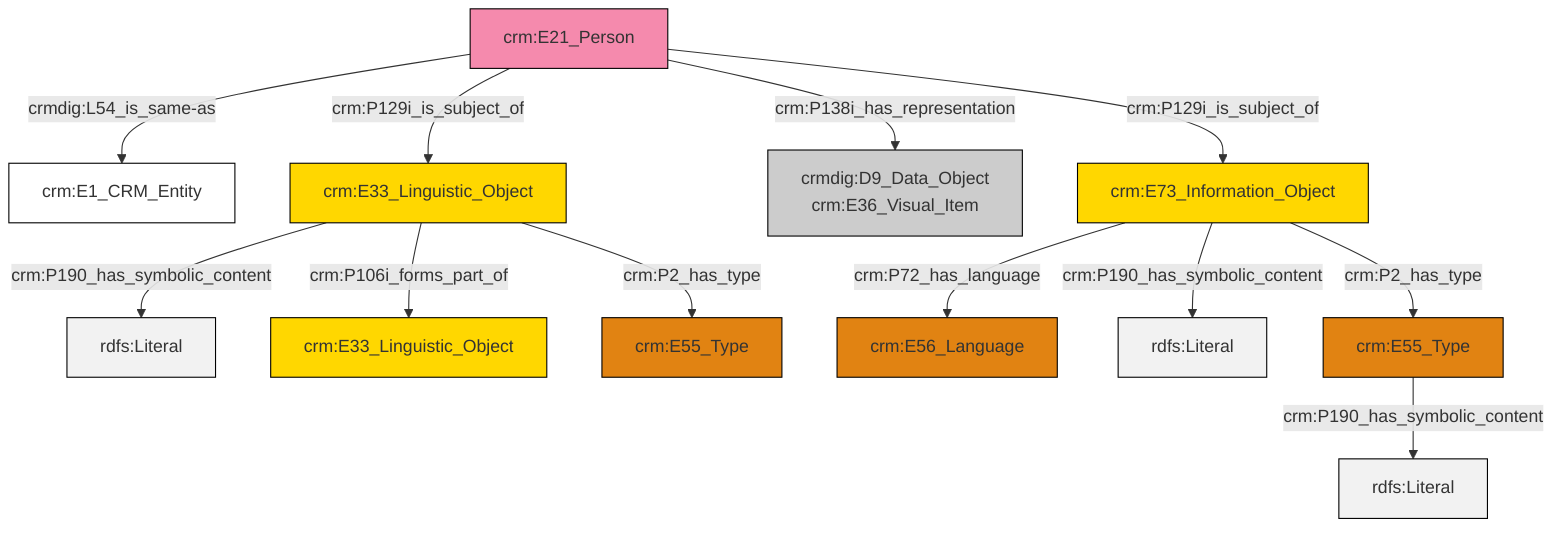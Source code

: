 graph TD
classDef Literal fill:#f2f2f2,stroke:#000000;
classDef CRM_Entity fill:#FFFFFF,stroke:#000000;
classDef Temporal_Entity fill:#00C9E6, stroke:#000000;
classDef Type fill:#E18312, stroke:#000000;
classDef Time-Span fill:#2C9C91, stroke:#000000;
classDef Appellation fill:#FFEB7F, stroke:#000000;
classDef Place fill:#008836, stroke:#000000;
classDef Persistent_Item fill:#B266B2, stroke:#000000;
classDef Conceptual_Object fill:#FFD700, stroke:#000000;
classDef Physical_Thing fill:#D2B48C, stroke:#000000;
classDef Actor fill:#f58aad, stroke:#000000;
classDef PC_Classes fill:#4ce600, stroke:#000000;
classDef Multi fill:#cccccc,stroke:#000000;

0["crm:E73_Information_Object"]:::Conceptual_Object -->|crm:P72_has_language| 1["crm:E56_Language"]:::Type
2["crm:E33_Linguistic_Object"]:::Conceptual_Object -->|crm:P190_has_symbolic_content| 3[rdfs:Literal]:::Literal
2["crm:E33_Linguistic_Object"]:::Conceptual_Object -->|crm:P106i_forms_part_of| 4["crm:E33_Linguistic_Object"]:::Conceptual_Object
9["crm:E21_Person"]:::Actor -->|crmdig:L54_is_same-as| 7["crm:E1_CRM_Entity"]:::CRM_Entity
9["crm:E21_Person"]:::Actor -->|crm:P129i_is_subject_of| 2["crm:E33_Linguistic_Object"]:::Conceptual_Object
9["crm:E21_Person"]:::Actor -->|crm:P138i_has_representation| 10["crmdig:D9_Data_Object<br>crm:E36_Visual_Item"]:::Multi
0["crm:E73_Information_Object"]:::Conceptual_Object -->|crm:P190_has_symbolic_content| 15[rdfs:Literal]:::Literal
17["crm:E55_Type"]:::Type -->|crm:P190_has_symbolic_content| 18[rdfs:Literal]:::Literal
9["crm:E21_Person"]:::Actor -->|crm:P129i_is_subject_of| 0["crm:E73_Information_Object"]:::Conceptual_Object
0["crm:E73_Information_Object"]:::Conceptual_Object -->|crm:P2_has_type| 17["crm:E55_Type"]:::Type
2["crm:E33_Linguistic_Object"]:::Conceptual_Object -->|crm:P2_has_type| 5["crm:E55_Type"]:::Type